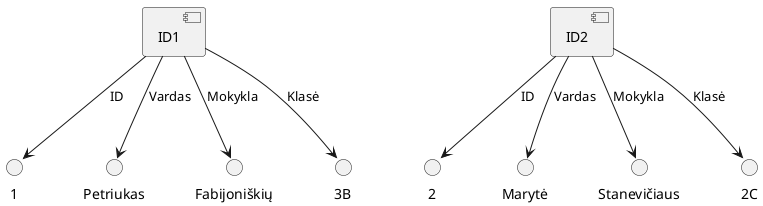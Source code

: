 @startuml

[ID1] --> 1 : ID
[ID1] --> Petriukas : Vardas
[ID1] --> Fabijoniškių : Mokykla
[ID1] --> 3B : Klasė

[ID2] --> 2 : ID
[ID2] --> Marytė : Vardas
[ID2] --> Stanevičiaus : Mokykla
[ID2] --> 2C : Klasė

@enduml